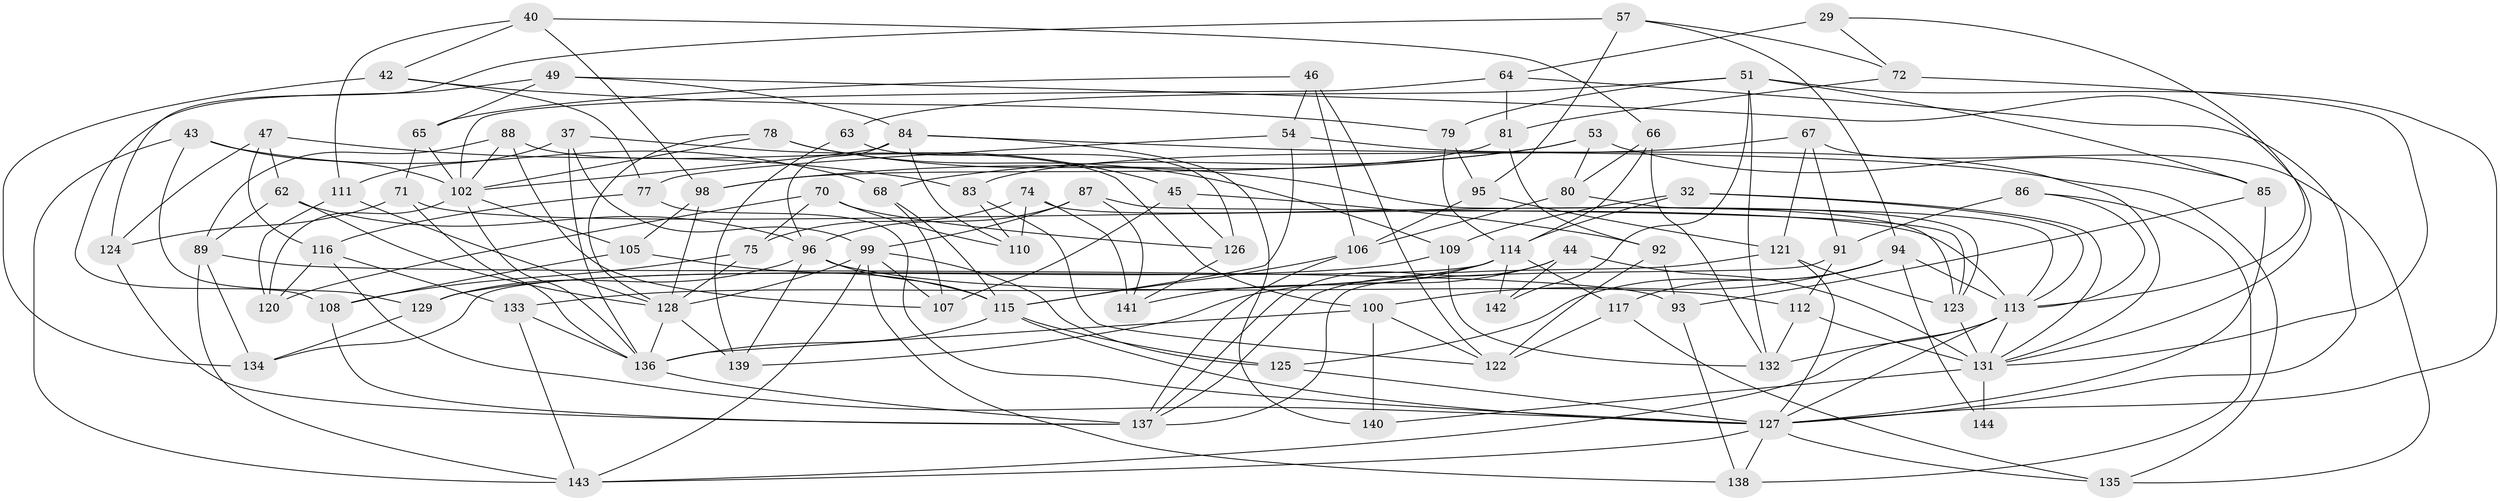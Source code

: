 // original degree distribution, {4: 1.0}
// Generated by graph-tools (version 1.1) at 2025/01/03/04/25 22:01:13]
// undirected, 86 vertices, 202 edges
graph export_dot {
graph [start="1"]
  node [color=gray90,style=filled];
  29;
  32;
  37;
  40;
  42;
  43;
  44;
  45;
  46;
  47;
  49;
  51 [super="+20+50"];
  53;
  54;
  57;
  62;
  63;
  64 [super="+12"];
  65;
  66;
  67;
  68;
  70;
  71;
  72;
  74;
  75;
  77;
  78;
  79;
  80 [super="+4"];
  81;
  83;
  84 [super="+33"];
  85;
  86;
  87;
  88;
  89 [super="+76"];
  91 [super="+25"];
  92;
  93;
  94 [super="+82"];
  95;
  96 [super="+58"];
  98 [super="+73"];
  99 [super="+23+90"];
  100 [super="+10"];
  102 [super="+97"];
  105;
  106 [super="+61"];
  107;
  108;
  109;
  110;
  111;
  112;
  113 [super="+18+35+59"];
  114 [super="+16+55"];
  115 [super="+48"];
  116 [super="+39"];
  117 [super="+60"];
  120;
  121 [super="+22"];
  122 [super="+103"];
  123 [super="+26"];
  124;
  125 [super="+56"];
  126;
  127 [super="+104+118"];
  128 [super="+9+69+21"];
  129;
  131 [super="+27+130"];
  132 [super="+13+101"];
  133;
  134;
  135;
  136 [super="+7+34"];
  137 [super="+38"];
  138;
  139;
  140;
  141;
  142;
  143 [super="+52"];
  144;
  29 -- 72;
  29 -- 64 [weight=2];
  29 -- 113;
  32 -- 109;
  32 -- 131;
  32 -- 113;
  32 -- 114;
  37 -- 111;
  37 -- 45;
  37 -- 136;
  37 -- 99;
  40 -- 111;
  40 -- 66;
  40 -- 42;
  40 -- 98;
  42 -- 77;
  42 -- 79;
  42 -- 134;
  43 -- 129;
  43 -- 68;
  43 -- 102;
  43 -- 143;
  44 -- 139;
  44 -- 142;
  44 -- 131;
  44 -- 137;
  45 -- 126;
  45 -- 107;
  45 -- 92;
  46 -- 65;
  46 -- 54;
  46 -- 106;
  46 -- 122;
  47 -- 83;
  47 -- 62;
  47 -- 124;
  47 -- 116;
  49 -- 65;
  49 -- 131;
  49 -- 108;
  49 -- 84;
  51 -- 132 [weight=3];
  51 -- 63 [weight=2];
  51 -- 142 [weight=2];
  51 -- 79;
  51 -- 85;
  51 -- 127;
  53 -- 85;
  53 -- 68;
  53 -- 80;
  53 -- 98;
  54 -- 77;
  54 -- 115;
  54 -- 131;
  57 -- 124;
  57 -- 94;
  57 -- 95;
  57 -- 72;
  62 -- 89;
  62 -- 96;
  62 -- 128;
  63 -- 139;
  63 -- 126;
  64 -- 81;
  64 -- 127 [weight=2];
  64 -- 102;
  65 -- 71;
  65 -- 102;
  66 -- 114;
  66 -- 80;
  66 -- 132;
  67 -- 121;
  67 -- 83;
  67 -- 135;
  67 -- 91;
  68 -- 107;
  68 -- 115;
  70 -- 110;
  70 -- 75;
  70 -- 120;
  70 -- 126;
  71 -- 124;
  71 -- 136;
  71 -- 113;
  72 -- 81;
  72 -- 131;
  74 -- 141;
  74 -- 110;
  74 -- 123;
  74 -- 75;
  75 -- 108;
  75 -- 128;
  77 -- 116;
  77 -- 127;
  78 -- 109;
  78 -- 128;
  78 -- 102;
  78 -- 123;
  79 -- 95;
  79 -- 114;
  80 -- 106 [weight=2];
  80 -- 113 [weight=2];
  81 -- 98;
  81 -- 92;
  83 -- 110;
  83 -- 122;
  84 -- 102 [weight=2];
  84 -- 96 [weight=2];
  84 -- 135;
  84 -- 140;
  84 -- 110;
  85 -- 93;
  85 -- 127;
  86 -- 91 [weight=2];
  86 -- 138;
  86 -- 113;
  87 -- 141;
  87 -- 123;
  87 -- 96;
  87 -- 99;
  88 -- 107;
  88 -- 89;
  88 -- 100;
  88 -- 102;
  89 -- 143 [weight=2];
  89 -- 93;
  89 -- 134;
  91 -- 112;
  91 -- 137 [weight=2];
  92 -- 93;
  92 -- 122;
  93 -- 138;
  94 -- 117 [weight=2];
  94 -- 113 [weight=3];
  94 -- 144;
  94 -- 100;
  94 -- 125 [weight=2];
  95 -- 106;
  95 -- 121;
  96 -- 129;
  96 -- 139;
  96 -- 112;
  96 -- 115;
  98 -- 105;
  98 -- 128 [weight=2];
  99 -- 138;
  99 -- 143 [weight=2];
  99 -- 128 [weight=2];
  99 -- 107;
  99 -- 125 [weight=2];
  100 -- 122;
  100 -- 140 [weight=2];
  100 -- 136;
  102 -- 120;
  102 -- 105;
  102 -- 136;
  105 -- 108;
  105 -- 115;
  106 -- 137;
  106 -- 115;
  108 -- 137;
  109 -- 132;
  109 -- 129;
  111 -- 120;
  111 -- 128;
  112 -- 131;
  112 -- 132;
  113 -- 132 [weight=2];
  113 -- 131;
  113 -- 127;
  113 -- 143;
  114 -- 117;
  114 -- 133;
  114 -- 142;
  114 -- 141;
  114 -- 134;
  115 -- 125;
  115 -- 136;
  115 -- 127;
  116 -- 133;
  116 -- 120;
  116 -- 127 [weight=2];
  117 -- 122 [weight=2];
  117 -- 135;
  121 -- 123 [weight=2];
  121 -- 137;
  121 -- 127;
  123 -- 131;
  124 -- 137;
  125 -- 127;
  126 -- 141;
  127 -- 138;
  127 -- 135;
  127 -- 143;
  128 -- 136;
  128 -- 139;
  129 -- 134;
  131 -- 144 [weight=3];
  131 -- 140;
  133 -- 143;
  133 -- 136;
  136 -- 137;
}
